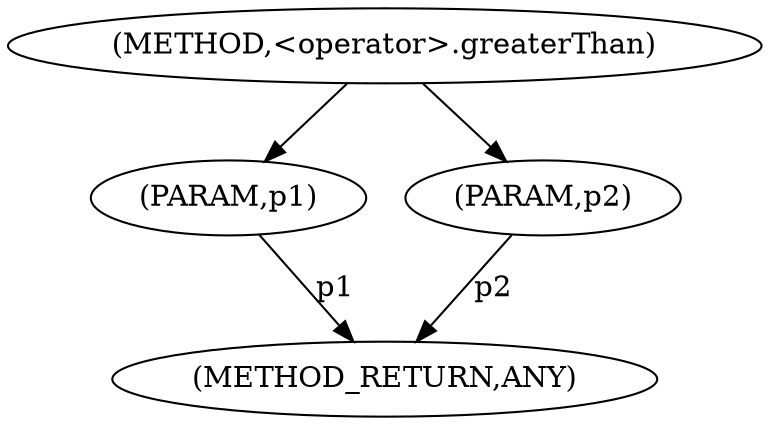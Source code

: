 digraph "&lt;operator&gt;.greaterThan" {  
"590" [label = <(METHOD,&lt;operator&gt;.greaterThan)> ]
"594" [label = <(METHOD_RETURN,ANY)> ]
"591" [label = <(PARAM,p1)> ]
"592" [label = <(PARAM,p2)> ]
  "591" -> "594"  [ label = "p1"] 
  "592" -> "594"  [ label = "p2"] 
  "590" -> "591" 
  "590" -> "592" 
}

